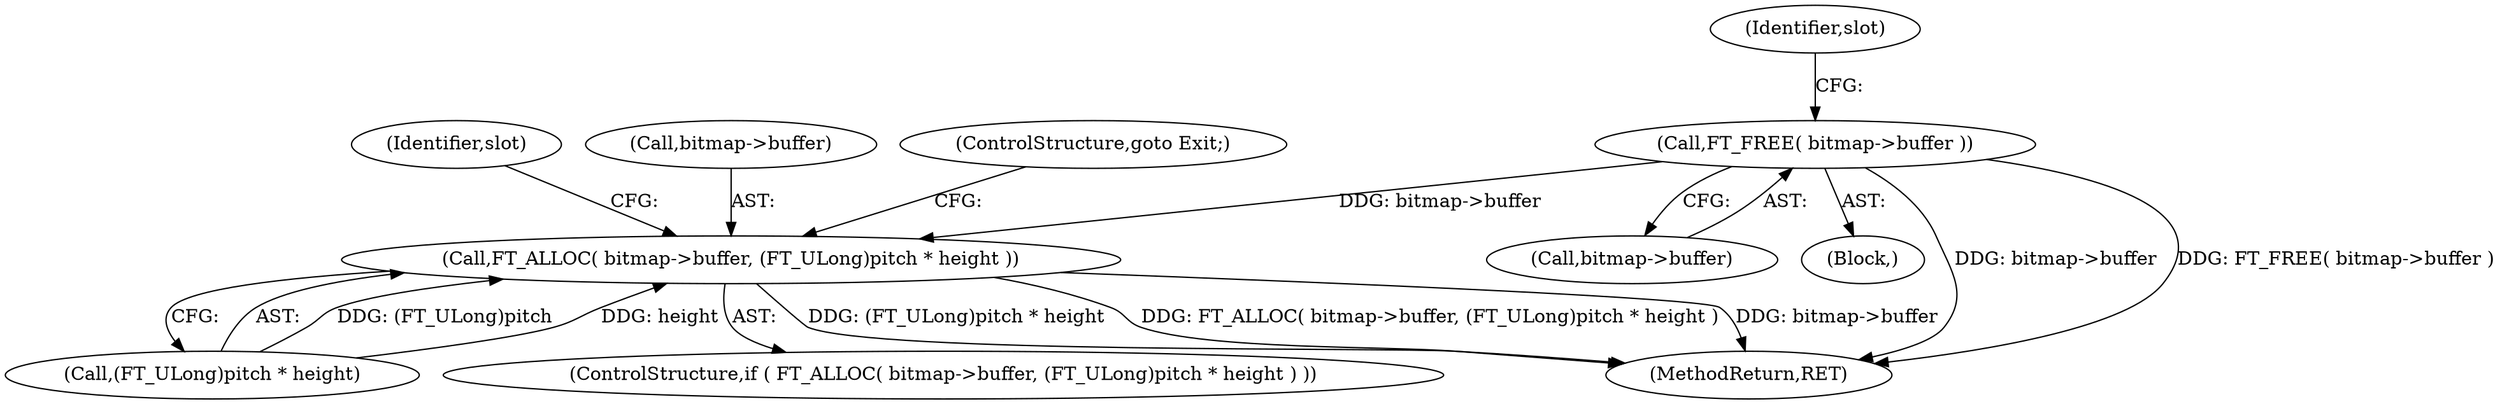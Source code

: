 digraph "0_savannah_6305b869d86ff415a33576df6d43729673c66eee_0@pointer" {
"1000279" [label="(Call,FT_FREE( bitmap->buffer ))"];
"1000452" [label="(Call,FT_ALLOC( bitmap->buffer, (FT_ULong)pitch * height ))"];
"1000653" [label="(MethodReturn,RET)"];
"1000280" [label="(Call,bitmap->buffer)"];
"1000465" [label="(Identifier,slot)"];
"1000452" [label="(Call,FT_ALLOC( bitmap->buffer, (FT_ULong)pitch * height ))"];
"1000453" [label="(Call,bitmap->buffer)"];
"1000286" [label="(Identifier,slot)"];
"1000278" [label="(Block,)"];
"1000461" [label="(ControlStructure,goto Exit;)"];
"1000456" [label="(Call,(FT_ULong)pitch * height)"];
"1000451" [label="(ControlStructure,if ( FT_ALLOC( bitmap->buffer, (FT_ULong)pitch * height ) ))"];
"1000279" [label="(Call,FT_FREE( bitmap->buffer ))"];
"1000279" -> "1000278"  [label="AST: "];
"1000279" -> "1000280"  [label="CFG: "];
"1000280" -> "1000279"  [label="AST: "];
"1000286" -> "1000279"  [label="CFG: "];
"1000279" -> "1000653"  [label="DDG: bitmap->buffer"];
"1000279" -> "1000653"  [label="DDG: FT_FREE( bitmap->buffer )"];
"1000279" -> "1000452"  [label="DDG: bitmap->buffer"];
"1000452" -> "1000451"  [label="AST: "];
"1000452" -> "1000456"  [label="CFG: "];
"1000453" -> "1000452"  [label="AST: "];
"1000456" -> "1000452"  [label="AST: "];
"1000461" -> "1000452"  [label="CFG: "];
"1000465" -> "1000452"  [label="CFG: "];
"1000452" -> "1000653"  [label="DDG: FT_ALLOC( bitmap->buffer, (FT_ULong)pitch * height )"];
"1000452" -> "1000653"  [label="DDG: bitmap->buffer"];
"1000452" -> "1000653"  [label="DDG: (FT_ULong)pitch * height"];
"1000456" -> "1000452"  [label="DDG: (FT_ULong)pitch"];
"1000456" -> "1000452"  [label="DDG: height"];
}

